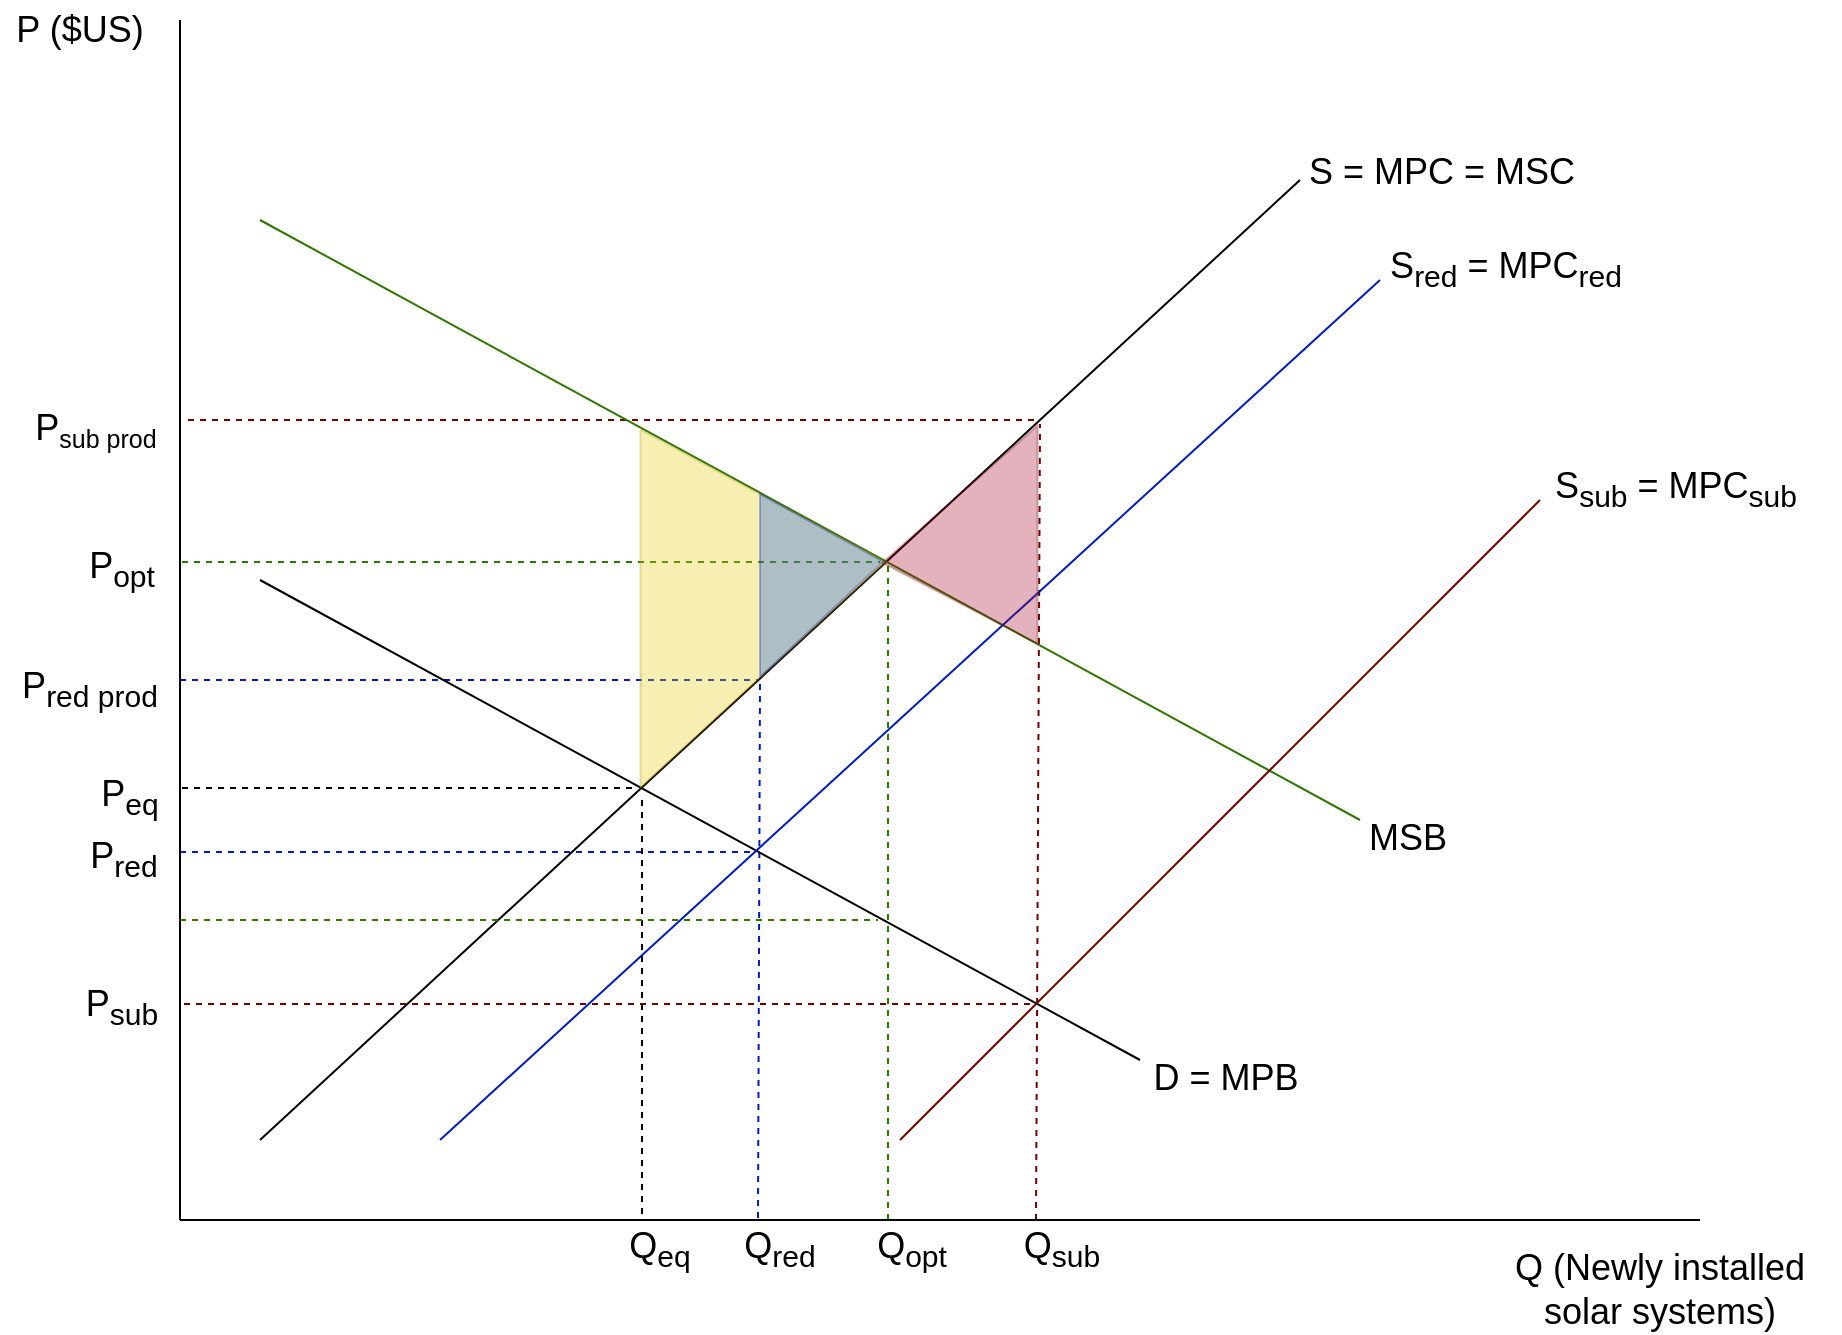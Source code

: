 <mxfile version="21.4.0" type="github">
  <diagram name="Lapa-1" id="iaABeEHk2dAt37TFWMJv">
    <mxGraphModel dx="1036" dy="605" grid="1" gridSize="10" guides="1" tooltips="1" connect="1" arrows="1" fold="1" page="1" pageScale="1" pageWidth="1200" pageHeight="1600" math="0" shadow="0">
      <root>
        <mxCell id="0" />
        <mxCell id="1" parent="0" />
        <mxCell id="5OR2ersFxcuu6v94mTMg-24" value="" style="endArrow=none;dashed=1;html=1;rounded=0; fillColor=#60a917;strokeColor=#6F0000;fillColor=#a20025;" parent="1" edge="1">
          <mxGeometry width="50" height="50" relative="1" as="geometry">
            <mxPoint x="324" y="240" as="sourcePoint" />
            <mxPoint x="748" y="240" as="targetPoint" />
          </mxGeometry>
        </mxCell>
        <mxCell id="5OR2ersFxcuu6v94mTMg-23" value="" style="endArrow=none;dashed=1;html=1;rounded=0; fillColor=#60a917;strokeColor=#2D7600;" parent="1" edge="1">
          <mxGeometry width="50" height="50" relative="1" as="geometry">
            <mxPoint x="321" y="311" as="sourcePoint" />
            <mxPoint x="670" y="311" as="targetPoint" />
          </mxGeometry>
        </mxCell>
        <mxCell id="5OR2ersFxcuu6v94mTMg-13" value="" style="endArrow=none;dashed=1;html=1;rounded=0; fillColor=#60a917;strokeColor=#2D7600;" parent="1" edge="1">
          <mxGeometry width="50" height="50" relative="1" as="geometry">
            <mxPoint x="674" y="640" as="sourcePoint" />
            <mxPoint x="674" y="312" as="targetPoint" />
          </mxGeometry>
        </mxCell>
        <mxCell id="5OR2ersFxcuu6v94mTMg-22" value="" style="endArrow=none;dashed=1;html=1;rounded=0; fillColor=#0050ef;strokeColor=#001DBC;" parent="1" edge="1">
          <mxGeometry width="50" height="50" relative="1" as="geometry">
            <mxPoint x="320" y="456" as="sourcePoint" />
            <mxPoint x="606" y="456" as="targetPoint" />
          </mxGeometry>
        </mxCell>
        <mxCell id="5OR2ersFxcuu6v94mTMg-14" value="" style="endArrow=none;dashed=1;html=1;rounded=0; fillColor=#0050ef;strokeColor=#001DBC;" parent="1" edge="1">
          <mxGeometry width="50" height="50" relative="1" as="geometry">
            <mxPoint x="609" y="639" as="sourcePoint" />
            <mxPoint x="610" y="370" as="targetPoint" />
          </mxGeometry>
        </mxCell>
        <mxCell id="5OR2ersFxcuu6v94mTMg-21" value="" style="endArrow=none;dashed=1;html=1;rounded=0; fillColor=#0050ef;strokeColor=#001DBC;" parent="1" edge="1">
          <mxGeometry width="50" height="50" relative="1" as="geometry">
            <mxPoint x="320" y="370" as="sourcePoint" />
            <mxPoint x="609" y="370" as="targetPoint" />
          </mxGeometry>
        </mxCell>
        <mxCell id="5OR2ersFxcuu6v94mTMg-18" value="" style="endArrow=none;dashed=1;html=1;rounded=0; fillColor=#60a917;strokeColor=#6F0000;fillColor=#a20025;" parent="1" edge="1">
          <mxGeometry width="50" height="50" relative="1" as="geometry">
            <mxPoint x="748" y="640" as="sourcePoint" />
            <mxPoint x="750" y="242" as="targetPoint" />
          </mxGeometry>
        </mxCell>
        <mxCell id="5OR2ersFxcuu6v94mTMg-1" value="" style="endArrow=none;html=1;rounded=0;" parent="1" edge="1">
          <mxGeometry width="50" height="50" relative="1" as="geometry">
            <mxPoint x="320" y="640" as="sourcePoint" />
            <mxPoint x="320" y="40" as="targetPoint" />
          </mxGeometry>
        </mxCell>
        <mxCell id="5OR2ersFxcuu6v94mTMg-2" value="" style="endArrow=none;html=1;rounded=0;" parent="1" edge="1">
          <mxGeometry width="50" height="50" relative="1" as="geometry">
            <mxPoint x="320" y="640" as="sourcePoint" />
            <mxPoint x="1080" y="640" as="targetPoint" />
          </mxGeometry>
        </mxCell>
        <mxCell id="5OR2ersFxcuu6v94mTMg-3" value="&lt;font style=&quot;font-size: 18px;&quot;&gt;P ($US)&lt;/font&gt;" style="text;html=1;strokeColor=none;fillColor=none;align=center;verticalAlign=middle;whiteSpace=wrap;rounded=0;" parent="1" vertex="1">
          <mxGeometry x="230" y="30" width="80" height="30" as="geometry" />
        </mxCell>
        <mxCell id="5OR2ersFxcuu6v94mTMg-4" value="&lt;font style=&quot;font-size: 18px;&quot;&gt;Q (Newly installed solar systems)&lt;br&gt;&lt;/font&gt;" style="text;html=1;strokeColor=none;fillColor=none;align=center;verticalAlign=middle;whiteSpace=wrap;rounded=0;" parent="1" vertex="1">
          <mxGeometry x="970" y="660" width="180" height="30" as="geometry" />
        </mxCell>
        <mxCell id="5OR2ersFxcuu6v94mTMg-5" value="" style="endArrow=none;html=1;rounded=0;" parent="1" edge="1">
          <mxGeometry width="50" height="50" relative="1" as="geometry">
            <mxPoint x="360" y="600" as="sourcePoint" />
            <mxPoint x="880" y="120" as="targetPoint" />
          </mxGeometry>
        </mxCell>
        <mxCell id="5OR2ersFxcuu6v94mTMg-6" value="" style="endArrow=none;html=1;rounded=0;" parent="1" edge="1">
          <mxGeometry width="50" height="50" relative="1" as="geometry">
            <mxPoint x="360" y="320" as="sourcePoint" />
            <mxPoint x="800" y="560" as="targetPoint" />
          </mxGeometry>
        </mxCell>
        <mxCell id="5OR2ersFxcuu6v94mTMg-8" value="" style="endArrow=none;html=1;rounded=0;fillColor=#60a917;strokeColor=#2D7600;" parent="1" edge="1">
          <mxGeometry width="50" height="50" relative="1" as="geometry">
            <mxPoint x="360" y="140" as="sourcePoint" />
            <mxPoint x="910" y="440" as="targetPoint" />
          </mxGeometry>
        </mxCell>
        <mxCell id="5OR2ersFxcuu6v94mTMg-9" value="" style="endArrow=none;html=1;rounded=0;fillColor=#a20025;strokeColor=#6F0000;" parent="1" edge="1">
          <mxGeometry width="50" height="50" relative="1" as="geometry">
            <mxPoint x="680" y="600" as="sourcePoint" />
            <mxPoint x="1000" y="280" as="targetPoint" />
          </mxGeometry>
        </mxCell>
        <mxCell id="5OR2ersFxcuu6v94mTMg-11" value="" style="endArrow=none;html=1;rounded=0;fillColor=#0050ef;strokeColor=#001DBC;" parent="1" edge="1">
          <mxGeometry width="50" height="50" relative="1" as="geometry">
            <mxPoint x="450" y="600" as="sourcePoint" />
            <mxPoint x="920" y="170" as="targetPoint" />
          </mxGeometry>
        </mxCell>
        <mxCell id="5OR2ersFxcuu6v94mTMg-12" value="" style="endArrow=none;dashed=1;html=1;rounded=0;" parent="1" edge="1">
          <mxGeometry width="50" height="50" relative="1" as="geometry">
            <mxPoint x="551" y="430" as="sourcePoint" />
            <mxPoint x="551" y="640" as="targetPoint" />
          </mxGeometry>
        </mxCell>
        <mxCell id="5OR2ersFxcuu6v94mTMg-20" value="" style="endArrow=none;dashed=1;html=1;rounded=0;" parent="1" edge="1">
          <mxGeometry width="50" height="50" relative="1" as="geometry">
            <mxPoint x="546" y="424" as="sourcePoint" />
            <mxPoint x="320" y="424" as="targetPoint" />
          </mxGeometry>
        </mxCell>
        <mxCell id="5OR2ersFxcuu6v94mTMg-25" value="" style="endArrow=none;dashed=1;html=1;rounded=0; fillColor=#60a917;strokeColor=#6F0000;fillColor=#a20025;" parent="1" edge="1">
          <mxGeometry width="50" height="50" relative="1" as="geometry">
            <mxPoint x="745" y="532" as="sourcePoint" />
            <mxPoint x="320" y="532" as="targetPoint" />
          </mxGeometry>
        </mxCell>
        <mxCell id="5OR2ersFxcuu6v94mTMg-26" value="" style="endArrow=none;dashed=1;html=1;rounded=0; fillColor=#60a917;strokeColor=#2D7600;" parent="1" edge="1">
          <mxGeometry width="50" height="50" relative="1" as="geometry">
            <mxPoint x="320" y="490" as="sourcePoint" />
            <mxPoint x="669" y="490" as="targetPoint" />
          </mxGeometry>
        </mxCell>
        <mxCell id="5OR2ersFxcuu6v94mTMg-27" value="&lt;font style=&quot;font-size: 18px;&quot;&gt;P&lt;/font&gt;&lt;font style=&quot;font-size: 15px;&quot;&gt;&lt;sub&gt;sub prod&lt;/sub&gt;&lt;/font&gt;" style="text;html=1;strokeColor=none;fillColor=none;align=center;verticalAlign=middle;whiteSpace=wrap;rounded=0;" parent="1" vertex="1">
          <mxGeometry x="238" y="230" width="80" height="30" as="geometry" />
        </mxCell>
        <mxCell id="5OR2ersFxcuu6v94mTMg-28" value="&lt;span style=&quot;font-size: 18px;&quot;&gt;P&lt;sub&gt;opt&lt;/sub&gt;&lt;/span&gt;" style="text;html=1;strokeColor=none;fillColor=none;align=center;verticalAlign=middle;whiteSpace=wrap;rounded=0;" parent="1" vertex="1">
          <mxGeometry x="251" y="300" width="80" height="30" as="geometry" />
        </mxCell>
        <mxCell id="5OR2ersFxcuu6v94mTMg-29" value="&lt;font style=&quot;font-size: 18px;&quot;&gt;P&lt;sub&gt;red prod&lt;/sub&gt;&lt;/font&gt;" style="text;html=1;strokeColor=none;fillColor=none;align=center;verticalAlign=middle;whiteSpace=wrap;rounded=0;" parent="1" vertex="1">
          <mxGeometry x="235" y="360" width="80" height="30" as="geometry" />
        </mxCell>
        <mxCell id="5OR2ersFxcuu6v94mTMg-30" value="&lt;font style=&quot;font-size: 18px;&quot;&gt;P&lt;sub&gt;red&lt;/sub&gt;&lt;/font&gt;" style="text;html=1;strokeColor=none;fillColor=none;align=center;verticalAlign=middle;whiteSpace=wrap;rounded=0;" parent="1" vertex="1">
          <mxGeometry x="252" y="445" width="80" height="30" as="geometry" />
        </mxCell>
        <mxCell id="5OR2ersFxcuu6v94mTMg-31" style="edgeStyle=orthogonalEdgeStyle;rounded=0;orthogonalLoop=1;jettySize=auto;html=1;exitX=0.5;exitY=1;exitDx=0;exitDy=0;" parent="1" source="5OR2ersFxcuu6v94mTMg-30" target="5OR2ersFxcuu6v94mTMg-30" edge="1">
          <mxGeometry relative="1" as="geometry" />
        </mxCell>
        <mxCell id="5OR2ersFxcuu6v94mTMg-33" value="&lt;font style=&quot;font-size: 18px;&quot;&gt;P&lt;sub&gt;sub&lt;/sub&gt;&lt;/font&gt;" style="text;html=1;strokeColor=none;fillColor=none;align=center;verticalAlign=middle;whiteSpace=wrap;rounded=0;" parent="1" vertex="1">
          <mxGeometry x="251" y="519" width="80" height="30" as="geometry" />
        </mxCell>
        <mxCell id="5OR2ersFxcuu6v94mTMg-34" value="&lt;span style=&quot;font-size: 18px;&quot;&gt;P&lt;sub&gt;eq&lt;/sub&gt;&lt;/span&gt;" style="text;html=1;strokeColor=none;fillColor=none;align=center;verticalAlign=middle;whiteSpace=wrap;rounded=0;" parent="1" vertex="1">
          <mxGeometry x="255" y="414" width="80" height="30" as="geometry" />
        </mxCell>
        <mxCell id="5OR2ersFxcuu6v94mTMg-35" value="&lt;span style=&quot;font-size: 18px;&quot;&gt;Q&lt;sub&gt;eq&lt;/sub&gt;&lt;/span&gt;" style="text;html=1;strokeColor=none;fillColor=none;align=center;verticalAlign=middle;whiteSpace=wrap;rounded=0;" parent="1" vertex="1">
          <mxGeometry x="520" y="640" width="80" height="30" as="geometry" />
        </mxCell>
        <mxCell id="5OR2ersFxcuu6v94mTMg-36" value="&lt;span style=&quot;font-size: 18px;&quot;&gt;Q&lt;sub&gt;red&lt;/sub&gt;&lt;/span&gt;" style="text;html=1;strokeColor=none;fillColor=none;align=center;verticalAlign=middle;whiteSpace=wrap;rounded=0;" parent="1" vertex="1">
          <mxGeometry x="580" y="640" width="80" height="30" as="geometry" />
        </mxCell>
        <mxCell id="5OR2ersFxcuu6v94mTMg-37" value="&lt;span style=&quot;font-size: 18px;&quot;&gt;Q&lt;sub&gt;opt&lt;/sub&gt;&lt;/span&gt;" style="text;html=1;strokeColor=none;fillColor=none;align=center;verticalAlign=middle;whiteSpace=wrap;rounded=0;" parent="1" vertex="1">
          <mxGeometry x="646" y="640" width="80" height="30" as="geometry" />
        </mxCell>
        <mxCell id="5OR2ersFxcuu6v94mTMg-38" value="&lt;span style=&quot;font-size: 18px;&quot;&gt;Q&lt;sub&gt;sub&lt;/sub&gt;&lt;/span&gt;" style="text;html=1;strokeColor=none;fillColor=none;align=center;verticalAlign=middle;whiteSpace=wrap;rounded=0;" parent="1" vertex="1">
          <mxGeometry x="721" y="640" width="80" height="30" as="geometry" />
        </mxCell>
        <mxCell id="5OR2ersFxcuu6v94mTMg-62" value="" style="verticalLabelPosition=bottom;verticalAlign=top;html=1;shape=mxgraph.basic.acute_triangle;dx=0.37;strokeColor=#B09500;fontFamily=Helvetica;fontSize=12;fontColor=#000000;fillColor=#e3c800;rotation=90;perimeter=none;resizeWidth=1;resizeHeight=1;expand=0;resizable=1;movable=1;points=[[0,0,0,33.947,61.75],[0,0,0,67.895,0],[0,0,0,125.697,61.75],[0,1,0,0,0],[0.16,1,0,0,24],[0.5,1,0,0,0]];opacity=30;" parent="1" vertex="1">
          <mxGeometry x="503.5" y="290.5" width="179" height="122.5" relative="1" as="geometry">
            <mxPoint x="522" y="273" as="offset" />
          </mxGeometry>
        </mxCell>
        <mxCell id="5OR2ersFxcuu6v94mTMg-65" value="" style="verticalLabelPosition=bottom;verticalAlign=top;html=1;shape=mxgraph.basic.acute_triangle;dx=0.37;strokeColor=#001DBC;fontFamily=Helvetica;fontSize=12;fontColor=#ffffff;fillColor=#0050ef;rotation=90;perimeter=none;resizeWidth=1;resizeHeight=1;expand=0;resizable=1;movable=1;points=[[0,0,0,33.947,61.75],[0,0,0,67.895,0],[0,0,0,125.697,61.75],[0,1,0,0,0],[0.16,1,0,0,24],[0.5,1,0,0,0]];opacity=30;" parent="1" vertex="1">
          <mxGeometry x="595.05" y="291.95" width="91.5" height="61.59" as="geometry" />
        </mxCell>
        <mxCell id="5OR2ersFxcuu6v94mTMg-67" value="" style="verticalLabelPosition=bottom;verticalAlign=top;html=1;shape=mxgraph.basic.acute_triangle;dx=0.37;strokeColor=#6F0000;fontFamily=Helvetica;fontSize=12;fontColor=#ffffff;fillColor=#a20025;rotation=-90;perimeter=none;resizeWidth=1;resizeHeight=1;expand=0;resizable=1;movable=1;points=[[0,0,0,33.947,61.75],[0,0,0,67.895,0],[0,0,0,125.697,61.75],[0,1,0,0,0],[0.16,1,0,0,24],[0.5,1,0,0,0]];opacity=30;" parent="1" vertex="1">
          <mxGeometry x="655.52" y="258.51" width="109" height="77.5" as="geometry" />
        </mxCell>
        <mxCell id="8a6WCkjCtY6bdT0DV-Qg-1" value="&lt;span style=&quot;font-size: 18px;&quot;&gt;S = MPC = MSC&lt;/span&gt;" style="text;html=1;strokeColor=none;fillColor=none;align=center;verticalAlign=middle;whiteSpace=wrap;rounded=0;" vertex="1" parent="1">
          <mxGeometry x="881" y="101" width="140" height="30" as="geometry" />
        </mxCell>
        <mxCell id="8a6WCkjCtY6bdT0DV-Qg-2" value="&lt;span style=&quot;font-size: 18px;&quot;&gt;S&lt;sub&gt;red&lt;/sub&gt; = MPC&lt;sub&gt;red&lt;/sub&gt;&lt;/span&gt;" style="text;html=1;strokeColor=none;fillColor=none;align=center;verticalAlign=middle;whiteSpace=wrap;rounded=0;" vertex="1" parent="1">
          <mxGeometry x="913" y="150" width="140" height="30" as="geometry" />
        </mxCell>
        <mxCell id="8a6WCkjCtY6bdT0DV-Qg-3" value="&lt;span style=&quot;font-size: 18px;&quot;&gt;S&lt;sub&gt;sub&lt;/sub&gt; = MPC&lt;sub&gt;sub&lt;/sub&gt;&lt;/span&gt;" style="text;html=1;strokeColor=none;fillColor=none;align=center;verticalAlign=middle;whiteSpace=wrap;rounded=0;" vertex="1" parent="1">
          <mxGeometry x="998" y="259.95" width="140" height="30" as="geometry" />
        </mxCell>
        <mxCell id="8a6WCkjCtY6bdT0DV-Qg-4" value="&lt;span style=&quot;font-size: 18px;&quot;&gt;MSB&lt;/span&gt;" style="text;html=1;strokeColor=none;fillColor=none;align=center;verticalAlign=middle;whiteSpace=wrap;rounded=0;" vertex="1" parent="1">
          <mxGeometry x="894" y="434" width="80" height="30" as="geometry" />
        </mxCell>
        <mxCell id="8a6WCkjCtY6bdT0DV-Qg-5" value="&lt;span style=&quot;font-size: 18px;&quot;&gt;D = MPB&lt;/span&gt;" style="text;html=1;strokeColor=none;fillColor=none;align=center;verticalAlign=middle;whiteSpace=wrap;rounded=0;" vertex="1" parent="1">
          <mxGeometry x="803" y="554" width="80" height="30" as="geometry" />
        </mxCell>
      </root>
    </mxGraphModel>
  </diagram>
</mxfile>
